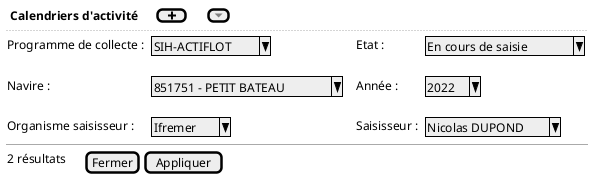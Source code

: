 @startsalt
{

  {
  <b> Calendriers d'activité | . | . | . | [ <&plus>] | . | . | . | [<color:Grey><&caret-bottom>]}
  ..

    {
        Programme de collecte : | . | ^ SIH-ACTIFLOT^ | . | . | Etat :   | . | ^En cours de saisie^
        .
        Navire : | . | ^ 851751 - PETIT BATEAU^ | . | . | Année : | . | ^ 2022^
        .
        Organisme saisisseur :   | . |^ Ifremer^ |  . | . | Saisisseur :   | . | ^ Nicolas DUPOND^

    }



  --

  {
    2 résultats | . | . | . | [Fermer] | [Appliquer]
  }
}
@endsalt
